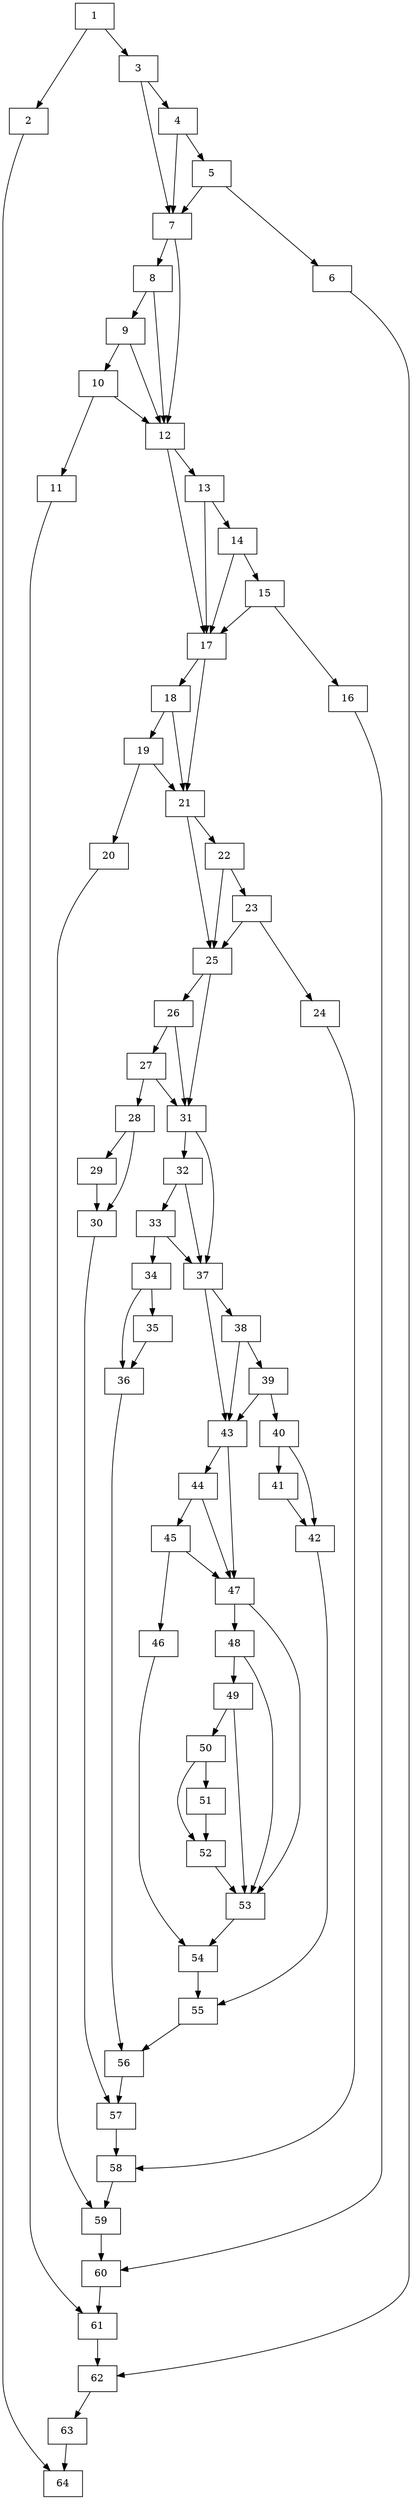 digraph "CFG for'test' function" {
	1 [shape=record, label="1",id=1,loop=0,entry=1,exit=0];
	1-> 2;
	1-> 3;
	2 [shape=record, label="2",id=2,loop=0,entry=0,exit=0];
	2-> 64;
	3 [shape=record, label="3",id=3,loop=0,entry=0,exit=0];
	3-> 4;
	3-> 7;
	4 [shape=record, label="4",id=4,loop=0,entry=0,exit=0];
	4-> 5;
	4-> 7;
	5 [shape=record, label="5",id=5,loop=0,entry=0,exit=0];
	5-> 6;
	5-> 7;
	6 [shape=record, label="6",id=6,loop=0,entry=0,exit=0];
	6-> 62;
	7 [shape=record, label="7",id=7,loop=0,entry=0,exit=0];
	7-> 8;
	7-> 12;
	8 [shape=record, label="8",id=8,loop=0,entry=0,exit=0];
	8-> 9;
	8-> 12;
	9 [shape=record, label="9",id=9,loop=0,entry=0,exit=0];
	9-> 10;
	9-> 12;
	10 [shape=record, label="10",id=10,loop=0,entry=0,exit=0];
	10-> 11;
	10-> 12;
	11 [shape=record, label="11",id=11,loop=0,entry=0,exit=0];
	11-> 61;
	12 [shape=record, label="12",id=12,loop=0,entry=0,exit=0];
	12-> 13;
	12-> 17;
	13 [shape=record, label="13",id=13,loop=0,entry=0,exit=0];
	13-> 14;
	13-> 17;
	14 [shape=record, label="14",id=14,loop=0,entry=0,exit=0];
	14-> 15;
	14-> 17;
	15 [shape=record, label="15",id=15,loop=0,entry=0,exit=0];
	15-> 16;
	15-> 17;
	16 [shape=record, label="16",id=16,loop=0,entry=0,exit=0];
	16-> 60;
	17 [shape=record, label="17",id=17,loop=0,entry=0,exit=0];
	17-> 18;
	17-> 21;
	18 [shape=record, label="18",id=18,loop=0,entry=0,exit=0];
	18-> 19;
	18-> 21;
	19 [shape=record, label="19",id=19,loop=0,entry=0,exit=0];
	19-> 20;
	19-> 21;
	20 [shape=record, label="20",id=20,loop=0,entry=0,exit=0];
	20-> 59;
	21 [shape=record, label="21",id=21,loop=0,entry=0,exit=0];
	21-> 22;
	21-> 25;
	22 [shape=record, label="22",id=22,loop=0,entry=0,exit=0];
	22-> 23;
	22-> 25;
	23 [shape=record, label="23",id=23,loop=0,entry=0,exit=0];
	23-> 24;
	23-> 25;
	24 [shape=record, label="24",id=24,loop=0,entry=0,exit=0];
	24-> 58;
	25 [shape=record, label="25",id=25,loop=0,entry=0,exit=0];
	25-> 26;
	25-> 31;
	26 [shape=record, label="26",id=26,loop=0,entry=0,exit=0];
	26-> 27;
	26-> 31;
	27 [shape=record, label="27",id=27,loop=0,entry=0,exit=0];
	27-> 28;
	27-> 31;
	28 [shape=record, label="28",id=28,loop=0,entry=0,exit=0];
	28-> 29;
	28-> 30;
	29 [shape=record, label="29",id=29,loop=0,entry=0,exit=0];
	29-> 30;
	30 [shape=record, label="30",id=30,loop=0,entry=0,exit=0];
	30-> 57;
	31 [shape=record, label="31",id=31,loop=0,entry=0,exit=0];
	31-> 32;
	31-> 37;
	32 [shape=record, label="32",id=32,loop=0,entry=0,exit=0];
	32-> 33;
	32-> 37;
	33 [shape=record, label="33",id=33,loop=0,entry=0,exit=0];
	33-> 34;
	33-> 37;
	34 [shape=record, label="34",id=34,loop=0,entry=0,exit=0];
	34-> 35;
	34-> 36;
	35 [shape=record, label="35",id=35,loop=0,entry=0,exit=0];
	35-> 36;
	36 [shape=record, label="36",id=36,loop=0,entry=0,exit=0];
	36-> 56;
	37 [shape=record, label="37",id=37,loop=0,entry=0,exit=0];
	37-> 38;
	37-> 43;
	38 [shape=record, label="38",id=38,loop=0,entry=0,exit=0];
	38-> 39;
	38-> 43;
	39 [shape=record, label="39",id=39,loop=0,entry=0,exit=0];
	39-> 40;
	39-> 43;
	40 [shape=record, label="40",id=40,loop=0,entry=0,exit=0];
	40-> 41;
	40-> 42;
	41 [shape=record, label="41",id=41,loop=0,entry=0,exit=0];
	41-> 42;
	42 [shape=record, label="42",id=42,loop=0,entry=0,exit=0];
	42-> 55;
	43 [shape=record, label="43",id=43,loop=0,entry=0,exit=0];
	43-> 44;
	43-> 47;
	44 [shape=record, label="44",id=44,loop=0,entry=0,exit=0];
	44-> 45;
	44-> 47;
	45 [shape=record, label="45",id=45,loop=0,entry=0,exit=0];
	45-> 46;
	45-> 47;
	46 [shape=record, label="46",id=46,loop=0,entry=0,exit=0];
	46-> 54;
	47 [shape=record, label="47",id=47,loop=0,entry=0,exit=0];
	47-> 48;
	47-> 53;
	48 [shape=record, label="48",id=48,loop=0,entry=0,exit=0];
	48-> 49;
	48-> 53;
	49 [shape=record, label="49",id=49,loop=0,entry=0,exit=0];
	49-> 50;
	49-> 53;
	50 [shape=record, label="50",id=50,loop=0,entry=0,exit=0];
	50-> 51;
	50-> 52;
	51 [shape=record, label="51",id=51,loop=0,entry=0,exit=0];
	51-> 52;
	52 [shape=record, label="52",id=52,loop=0,entry=0,exit=0];
	52-> 53;
	53 [shape=record, label="53",id=53,loop=0,entry=0,exit=0];
	53-> 54;
	54 [shape=record, label="54",id=54,loop=0,entry=0,exit=0];
	54-> 55;
	55 [shape=record, label="55",id=55,loop=0,entry=0,exit=0];
	55-> 56;
	56 [shape=record, label="56",id=56,loop=0,entry=0,exit=0];
	56-> 57;
	57 [shape=record, label="57",id=57,loop=0,entry=0,exit=0];
	57-> 58;
	58 [shape=record, label="58",id=58,loop=0,entry=0,exit=0];
	58-> 59;
	59 [shape=record, label="59",id=59,loop=0,entry=0,exit=0];
	59-> 60;
	60 [shape=record, label="60",id=60,loop=0,entry=0,exit=0];
	60-> 61;
	61 [shape=record, label="61",id=61,loop=0,entry=0,exit=0];
	61-> 62;
	62 [shape=record, label="62",id=62,loop=0,entry=0,exit=0];
	62-> 63;
	63 [shape=record, label="63",id=63,loop=0,entry=0,exit=0];
	63-> 64;
	64 [shape=record, label="64",id=64,loop=0,entry=0,exit=1];
}
